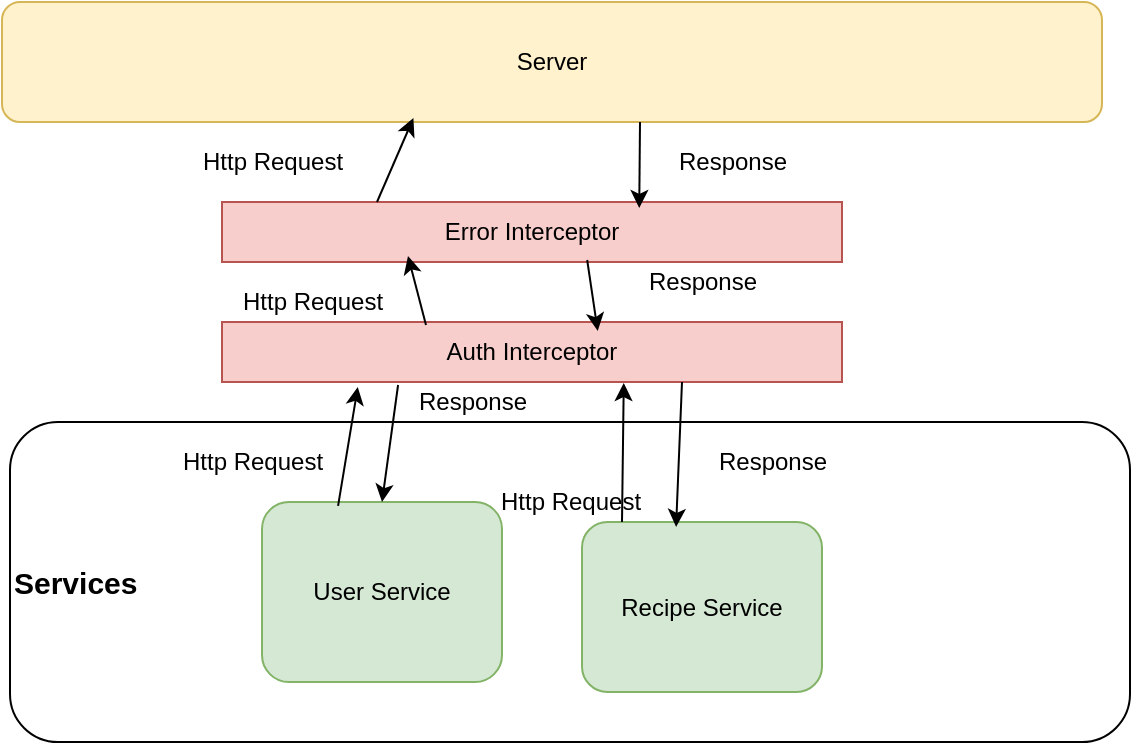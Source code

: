<mxfile version="14.6.11" type="github">
  <diagram id="cQSAlQrtG0dhHoMnM8l-" name="Page-1">
    <mxGraphModel dx="870" dy="547" grid="1" gridSize="10" guides="1" tooltips="1" connect="1" arrows="1" fold="1" page="1" pageScale="1" pageWidth="827" pageHeight="1169" math="0" shadow="0">
      <root>
        <mxCell id="0" />
        <mxCell id="1" parent="0" />
        <mxCell id="G8eUJHWs_QqTO1fAkZd5-1" value="&lt;b&gt;&lt;font style=&quot;font-size: 15px&quot;&gt;Services&lt;/font&gt;&lt;/b&gt;" style="rounded=1;whiteSpace=wrap;html=1;align=left;" vertex="1" parent="1">
          <mxGeometry x="134" y="250" width="560" height="160" as="geometry" />
        </mxCell>
        <mxCell id="G8eUJHWs_QqTO1fAkZd5-2" value="User Service" style="rounded=1;whiteSpace=wrap;html=1;fillColor=#d5e8d4;strokeColor=#82b366;" vertex="1" parent="1">
          <mxGeometry x="260" y="290" width="120" height="90" as="geometry" />
        </mxCell>
        <mxCell id="G8eUJHWs_QqTO1fAkZd5-3" value="Recipe Service" style="rounded=1;whiteSpace=wrap;html=1;fillColor=#d5e8d4;strokeColor=#82b366;" vertex="1" parent="1">
          <mxGeometry x="420" y="300" width="120" height="85" as="geometry" />
        </mxCell>
        <mxCell id="G8eUJHWs_QqTO1fAkZd5-4" value="Auth Interceptor" style="rounded=0;whiteSpace=wrap;html=1;fillColor=#f8cecc;strokeColor=#b85450;" vertex="1" parent="1">
          <mxGeometry x="240" y="200" width="310" height="30" as="geometry" />
        </mxCell>
        <mxCell id="G8eUJHWs_QqTO1fAkZd5-6" value="Error Interceptor" style="rounded=0;whiteSpace=wrap;html=1;fillColor=#f8cecc;strokeColor=#b85450;" vertex="1" parent="1">
          <mxGeometry x="240" y="140" width="310" height="30" as="geometry" />
        </mxCell>
        <mxCell id="G8eUJHWs_QqTO1fAkZd5-7" value="Server" style="rounded=1;whiteSpace=wrap;html=1;fillColor=#fff2cc;strokeColor=#d6b656;" vertex="1" parent="1">
          <mxGeometry x="130" y="40" width="550" height="60" as="geometry" />
        </mxCell>
        <mxCell id="G8eUJHWs_QqTO1fAkZd5-8" value="" style="endArrow=classic;html=1;exitX=0.317;exitY=0.022;exitDx=0;exitDy=0;exitPerimeter=0;entryX=0.219;entryY=1.083;entryDx=0;entryDy=0;entryPerimeter=0;" edge="1" parent="1" source="G8eUJHWs_QqTO1fAkZd5-2" target="G8eUJHWs_QqTO1fAkZd5-4">
          <mxGeometry width="50" height="50" relative="1" as="geometry">
            <mxPoint x="390" y="310" as="sourcePoint" />
            <mxPoint x="440" y="260" as="targetPoint" />
          </mxGeometry>
        </mxCell>
        <mxCell id="G8eUJHWs_QqTO1fAkZd5-9" value="" style="endArrow=classic;html=1;exitX=0.284;exitY=1.05;exitDx=0;exitDy=0;exitPerimeter=0;entryX=0.5;entryY=0;entryDx=0;entryDy=0;" edge="1" parent="1" source="G8eUJHWs_QqTO1fAkZd5-4" target="G8eUJHWs_QqTO1fAkZd5-2">
          <mxGeometry width="50" height="50" relative="1" as="geometry">
            <mxPoint x="360" y="280" as="sourcePoint" />
            <mxPoint x="410" y="230" as="targetPoint" />
          </mxGeometry>
        </mxCell>
        <mxCell id="G8eUJHWs_QqTO1fAkZd5-10" value="" style="endArrow=classic;html=1;entryX=0.648;entryY=1.017;entryDx=0;entryDy=0;entryPerimeter=0;" edge="1" parent="1" target="G8eUJHWs_QqTO1fAkZd5-4">
          <mxGeometry width="50" height="50" relative="1" as="geometry">
            <mxPoint x="440" y="300" as="sourcePoint" />
            <mxPoint x="490" y="250" as="targetPoint" />
          </mxGeometry>
        </mxCell>
        <mxCell id="G8eUJHWs_QqTO1fAkZd5-11" value="" style="endArrow=classic;html=1;entryX=0.392;entryY=0.029;entryDx=0;entryDy=0;entryPerimeter=0;" edge="1" parent="1" target="G8eUJHWs_QqTO1fAkZd5-3">
          <mxGeometry width="50" height="50" relative="1" as="geometry">
            <mxPoint x="470" y="230" as="sourcePoint" />
            <mxPoint x="520" y="180" as="targetPoint" />
          </mxGeometry>
        </mxCell>
        <mxCell id="G8eUJHWs_QqTO1fAkZd5-12" value="" style="endArrow=classic;html=1;exitX=0.329;exitY=0.05;exitDx=0;exitDy=0;exitPerimeter=0;entryX=0.3;entryY=0.9;entryDx=0;entryDy=0;entryPerimeter=0;" edge="1" parent="1" source="G8eUJHWs_QqTO1fAkZd5-4" target="G8eUJHWs_QqTO1fAkZd5-6">
          <mxGeometry width="50" height="50" relative="1" as="geometry">
            <mxPoint x="295" y="200" as="sourcePoint" />
            <mxPoint x="345" y="160" as="targetPoint" />
          </mxGeometry>
        </mxCell>
        <mxCell id="G8eUJHWs_QqTO1fAkZd5-13" value="" style="endArrow=classic;html=1;entryX=0.606;entryY=0.15;entryDx=0;entryDy=0;entryPerimeter=0;exitX=0.589;exitY=0.967;exitDx=0;exitDy=0;exitPerimeter=0;" edge="1" parent="1" source="G8eUJHWs_QqTO1fAkZd5-6" target="G8eUJHWs_QqTO1fAkZd5-4">
          <mxGeometry width="50" height="50" relative="1" as="geometry">
            <mxPoint x="420" y="170" as="sourcePoint" />
            <mxPoint x="470" y="120" as="targetPoint" />
          </mxGeometry>
        </mxCell>
        <mxCell id="G8eUJHWs_QqTO1fAkZd5-14" value="" style="endArrow=classic;html=1;entryX=0.374;entryY=0.967;entryDx=0;entryDy=0;entryPerimeter=0;exitX=0.25;exitY=0;exitDx=0;exitDy=0;" edge="1" parent="1" source="G8eUJHWs_QqTO1fAkZd5-6" target="G8eUJHWs_QqTO1fAkZd5-7">
          <mxGeometry width="50" height="50" relative="1" as="geometry">
            <mxPoint x="330" y="140" as="sourcePoint" />
            <mxPoint x="380" y="90" as="targetPoint" />
          </mxGeometry>
        </mxCell>
        <mxCell id="G8eUJHWs_QqTO1fAkZd5-15" value="" style="endArrow=classic;html=1;entryX=0.673;entryY=0.1;entryDx=0;entryDy=0;entryPerimeter=0;" edge="1" parent="1" target="G8eUJHWs_QqTO1fAkZd5-6">
          <mxGeometry width="50" height="50" relative="1" as="geometry">
            <mxPoint x="449" y="100" as="sourcePoint" />
            <mxPoint x="500" y="50" as="targetPoint" />
          </mxGeometry>
        </mxCell>
        <mxCell id="G8eUJHWs_QqTO1fAkZd5-16" value="Http Request" style="text;html=1;align=center;verticalAlign=middle;resizable=0;points=[];autosize=1;strokeColor=none;" vertex="1" parent="1">
          <mxGeometry x="210" y="260" width="90" height="20" as="geometry" />
        </mxCell>
        <mxCell id="G8eUJHWs_QqTO1fAkZd5-17" value="Http Request" style="text;html=1;align=center;verticalAlign=middle;resizable=0;points=[];autosize=1;strokeColor=none;" vertex="1" parent="1">
          <mxGeometry x="240" y="180" width="90" height="20" as="geometry" />
        </mxCell>
        <mxCell id="G8eUJHWs_QqTO1fAkZd5-18" value="Http Request" style="text;html=1;align=center;verticalAlign=middle;resizable=0;points=[];autosize=1;strokeColor=none;" vertex="1" parent="1">
          <mxGeometry x="369" y="280" width="90" height="20" as="geometry" />
        </mxCell>
        <mxCell id="G8eUJHWs_QqTO1fAkZd5-19" value="Http Request" style="text;html=1;align=center;verticalAlign=middle;resizable=0;points=[];autosize=1;strokeColor=none;" vertex="1" parent="1">
          <mxGeometry x="220" y="110" width="90" height="20" as="geometry" />
        </mxCell>
        <mxCell id="G8eUJHWs_QqTO1fAkZd5-20" value="Response" style="text;html=1;align=center;verticalAlign=middle;resizable=0;points=[];autosize=1;strokeColor=none;" vertex="1" parent="1">
          <mxGeometry x="480" y="260" width="70" height="20" as="geometry" />
        </mxCell>
        <mxCell id="G8eUJHWs_QqTO1fAkZd5-21" value="Response" style="text;html=1;align=center;verticalAlign=middle;resizable=0;points=[];autosize=1;strokeColor=none;" vertex="1" parent="1">
          <mxGeometry x="460" y="110" width="70" height="20" as="geometry" />
        </mxCell>
        <mxCell id="G8eUJHWs_QqTO1fAkZd5-22" value="Response" style="text;html=1;align=center;verticalAlign=middle;resizable=0;points=[];autosize=1;strokeColor=none;" vertex="1" parent="1">
          <mxGeometry x="445" y="170" width="70" height="20" as="geometry" />
        </mxCell>
        <mxCell id="G8eUJHWs_QqTO1fAkZd5-23" value="Response" style="text;html=1;align=center;verticalAlign=middle;resizable=0;points=[];autosize=1;strokeColor=none;" vertex="1" parent="1">
          <mxGeometry x="330" y="230" width="70" height="20" as="geometry" />
        </mxCell>
      </root>
    </mxGraphModel>
  </diagram>
</mxfile>
